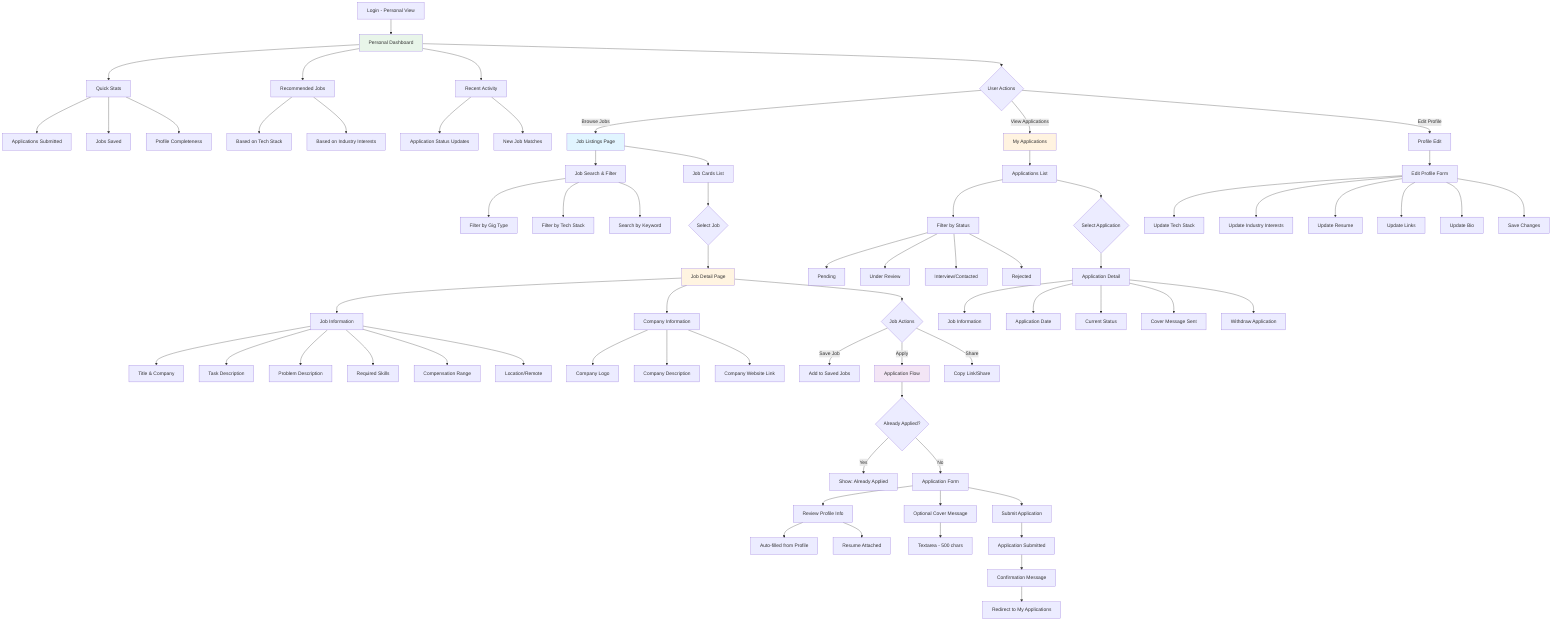graph TD
    A[Login - Personal View] --> B[Personal Dashboard]
    
    B --> C[Quick Stats]
    C --> D[Applications Submitted]
    C --> E[Jobs Saved]
    C --> F[Profile Completeness]
    
    B --> G[Recommended Jobs]
    G --> H[Based on Tech Stack]
    G --> I[Based on Industry Interests]
    
    B --> J[Recent Activity]
    J --> K[Application Status Updates]
    J --> L[New Job Matches]
    
    B --> M{User Actions}
    M -->|Browse Jobs| N[Job Listings Page]
    M -->|View Applications| O[My Applications]
    M -->|Edit Profile| P[Profile Edit]
    
    N --> Q[Job Search & Filter]
    Q --> R[Filter by Gig Type]
    Q --> S[Filter by Tech Stack]
    Q --> T[Search by Keyword]
    
    N --> U[Job Cards List]
    U --> V{Select Job}
    
    V --> W[Job Detail Page]
    W --> X[Job Information]
    X --> Y[Title & Company]
    X --> Z[Task Description]
    X --> AA[Problem Description]
    X --> AB[Required Skills]
    X --> AC[Compensation Range]
    X --> AD[Location/Remote]
    
    W --> AE[Company Information]
    AE --> AF[Company Logo]
    AE --> AG[Company Description]
    AE --> AH[Company Website Link]
    
    W --> AI{Job Actions}
    AI -->|Save Job| AJ[Add to Saved Jobs]
    AI -->|Apply| AK[Application Flow]
    AI -->|Share| AL[Copy Link/Share]
    
    AK --> AM{Already Applied?}
    AM -->|Yes| AN[Show: Already Applied]
    AM -->|No| AO[Application Form]
    
    AO --> AP[Review Profile Info]
    AP --> AQ[Auto-filled from Profile]
    AP --> AR[Resume Attached]
    
    AO --> AS[Optional Cover Message]
    AS --> AT[Textarea - 500 chars]
    
    AO --> AU[Submit Application]
    AU --> AV[Application Submitted]
    AV --> AW[Confirmation Message]
    AW --> AX[Redirect to My Applications]
    
    O --> AY[Applications List]
    AY --> AZ[Filter by Status]
    AZ --> BA[Pending]
    AZ --> BB[Under Review]
    AZ --> BC[Interview/Contacted]
    AZ --> BD[Rejected]
    
    AY --> BE{Select Application}
    BE --> BF[Application Detail]
    BF --> BG[Job Information]
    BF --> BH[Application Date]
    BF --> BI[Current Status]
    BF --> BJ[Cover Message Sent]
    BF --> BK[Withdraw Application]
    
    P --> BL[Edit Profile Form]
    BL --> BM[Update Tech Stack]
    BL --> BN[Update Industry Interests]
    BL --> BO[Update Resume]
    BL --> BP[Update Links]
    BL --> BQ[Update Bio]
    BL --> BR[Save Changes]
    
    style B fill:#e8f5e9
    style N fill:#e1f5ff
    style W fill:#fff4e1
    style AK fill:#f3e5f5
    style O fill:#fff3e0